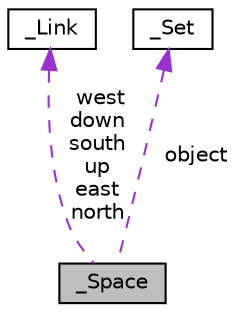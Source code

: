 digraph "_Space"
{
  edge [fontname="Helvetica",fontsize="10",labelfontname="Helvetica",labelfontsize="10"];
  node [fontname="Helvetica",fontsize="10",shape=record];
  Node1 [label="_Space",height=0.2,width=0.4,color="black", fillcolor="grey75", style="filled", fontcolor="black"];
  Node2 -> Node1 [dir="back",color="darkorchid3",fontsize="10",style="dashed",label=" west\ndown\nsouth\nup\neast\nnorth" ];
  Node2 [label="_Link",height=0.2,width=0.4,color="black", fillcolor="white", style="filled",URL="$struct__Link.html"];
  Node3 -> Node1 [dir="back",color="darkorchid3",fontsize="10",style="dashed",label=" object" ];
  Node3 [label="_Set",height=0.2,width=0.4,color="black", fillcolor="white", style="filled",URL="$struct__Set.html"];
}
